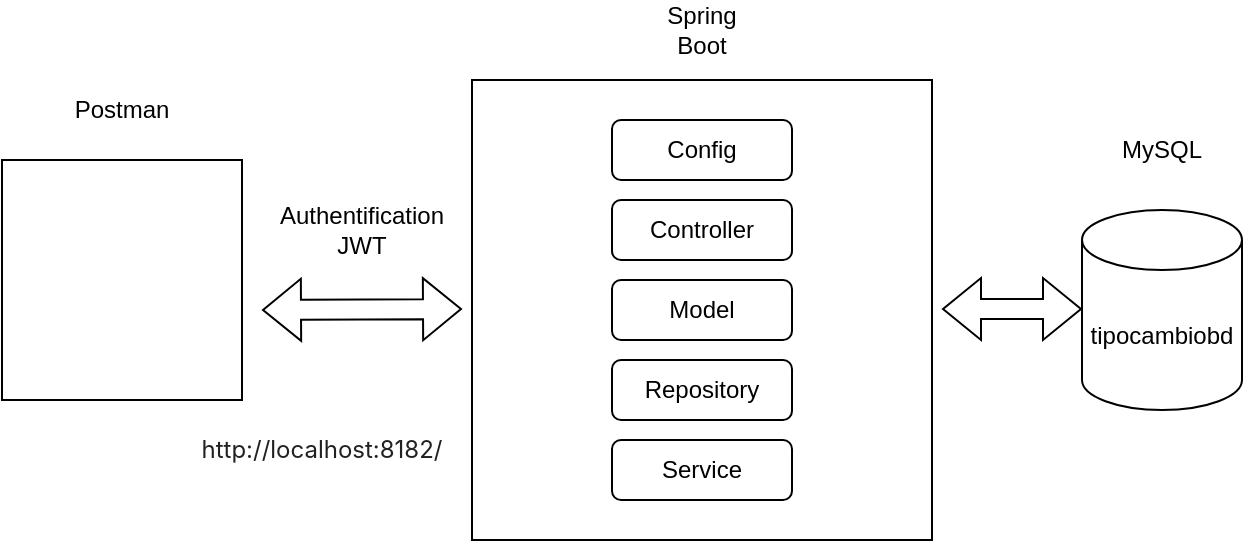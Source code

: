 <mxfile version="17.2.1" type="device"><diagram id="59o_CJdcOPpwhWS1yVRk" name="Page-1"><mxGraphModel dx="1209" dy="634" grid="1" gridSize="10" guides="1" tooltips="1" connect="1" arrows="1" fold="1" page="1" pageScale="1" pageWidth="827" pageHeight="1169" math="0" shadow="0"><root><mxCell id="0"/><mxCell id="1" parent="0"/><mxCell id="znKHqc90NSB2SxoJTBQ6-1" value="tipocambiobd" style="shape=cylinder3;whiteSpace=wrap;html=1;boundedLbl=1;backgroundOutline=1;size=15;" vertex="1" parent="1"><mxGeometry x="630" y="215" width="80" height="100" as="geometry"/></mxCell><mxCell id="znKHqc90NSB2SxoJTBQ6-2" value="MySQL" style="text;html=1;strokeColor=none;fillColor=none;align=center;verticalAlign=middle;whiteSpace=wrap;rounded=0;" vertex="1" parent="1"><mxGeometry x="640" y="170" width="60" height="30" as="geometry"/></mxCell><mxCell id="znKHqc90NSB2SxoJTBQ6-3" value="" style="whiteSpace=wrap;html=1;aspect=fixed;" vertex="1" parent="1"><mxGeometry x="325" y="150" width="230" height="230" as="geometry"/></mxCell><mxCell id="znKHqc90NSB2SxoJTBQ6-4" value="" style="whiteSpace=wrap;html=1;aspect=fixed;" vertex="1" parent="1"><mxGeometry x="90" y="190" width="120" height="120" as="geometry"/></mxCell><mxCell id="znKHqc90NSB2SxoJTBQ6-5" value="Config" style="rounded=1;whiteSpace=wrap;html=1;" vertex="1" parent="1"><mxGeometry x="395" y="170" width="90" height="30" as="geometry"/></mxCell><mxCell id="znKHqc90NSB2SxoJTBQ6-6" value="Controller" style="rounded=1;whiteSpace=wrap;html=1;" vertex="1" parent="1"><mxGeometry x="395" y="210" width="90" height="30" as="geometry"/></mxCell><mxCell id="znKHqc90NSB2SxoJTBQ6-7" value="Model" style="rounded=1;whiteSpace=wrap;html=1;" vertex="1" parent="1"><mxGeometry x="395" y="250" width="90" height="30" as="geometry"/></mxCell><mxCell id="znKHqc90NSB2SxoJTBQ6-8" value="Repository" style="rounded=1;whiteSpace=wrap;html=1;" vertex="1" parent="1"><mxGeometry x="395" y="290" width="90" height="30" as="geometry"/></mxCell><mxCell id="znKHqc90NSB2SxoJTBQ6-9" value="Service" style="rounded=1;whiteSpace=wrap;html=1;" vertex="1" parent="1"><mxGeometry x="395" y="330" width="90" height="30" as="geometry"/></mxCell><mxCell id="znKHqc90NSB2SxoJTBQ6-10" value="Spring Boot" style="text;html=1;strokeColor=none;fillColor=none;align=center;verticalAlign=middle;whiteSpace=wrap;rounded=0;" vertex="1" parent="1"><mxGeometry x="410" y="110" width="60" height="30" as="geometry"/></mxCell><mxCell id="znKHqc90NSB2SxoJTBQ6-11" value="Postman" style="text;html=1;strokeColor=none;fillColor=none;align=center;verticalAlign=middle;whiteSpace=wrap;rounded=0;" vertex="1" parent="1"><mxGeometry x="120" y="150" width="60" height="30" as="geometry"/></mxCell><mxCell id="znKHqc90NSB2SxoJTBQ6-15" value="" style="shape=flexArrow;endArrow=classic;startArrow=classic;html=1;rounded=0;" edge="1" parent="1"><mxGeometry width="100" height="100" relative="1" as="geometry"><mxPoint x="560" y="264.5" as="sourcePoint"/><mxPoint x="630" y="264.5" as="targetPoint"/></mxGeometry></mxCell><mxCell id="znKHqc90NSB2SxoJTBQ6-16" value="" style="shape=flexArrow;endArrow=classic;startArrow=classic;html=1;rounded=0;" edge="1" parent="1"><mxGeometry width="100" height="100" relative="1" as="geometry"><mxPoint x="220" y="265" as="sourcePoint"/><mxPoint x="320" y="264.5" as="targetPoint"/></mxGeometry></mxCell><mxCell id="znKHqc90NSB2SxoJTBQ6-17" value="Authentification&lt;br&gt;JWT" style="text;html=1;strokeColor=none;fillColor=none;align=center;verticalAlign=middle;whiteSpace=wrap;rounded=0;" vertex="1" parent="1"><mxGeometry x="240" y="210" width="60" height="30" as="geometry"/></mxCell><mxCell id="znKHqc90NSB2SxoJTBQ6-18" value="&lt;span style=&quot;color: rgb(33 , 33 , 33) ; font-family: &amp;#34;inter&amp;#34; , &amp;#34;opensans&amp;#34; , &amp;#34;helvetica&amp;#34; , &amp;#34;arial&amp;#34; , sans-serif ; text-align: left ; background-color: rgb(255 , 255 , 255)&quot;&gt;http://localhost:8182/&lt;/span&gt;" style="text;html=1;strokeColor=none;fillColor=none;align=center;verticalAlign=middle;whiteSpace=wrap;rounded=0;" vertex="1" parent="1"><mxGeometry x="220" y="320" width="60" height="30" as="geometry"/></mxCell></root></mxGraphModel></diagram></mxfile>